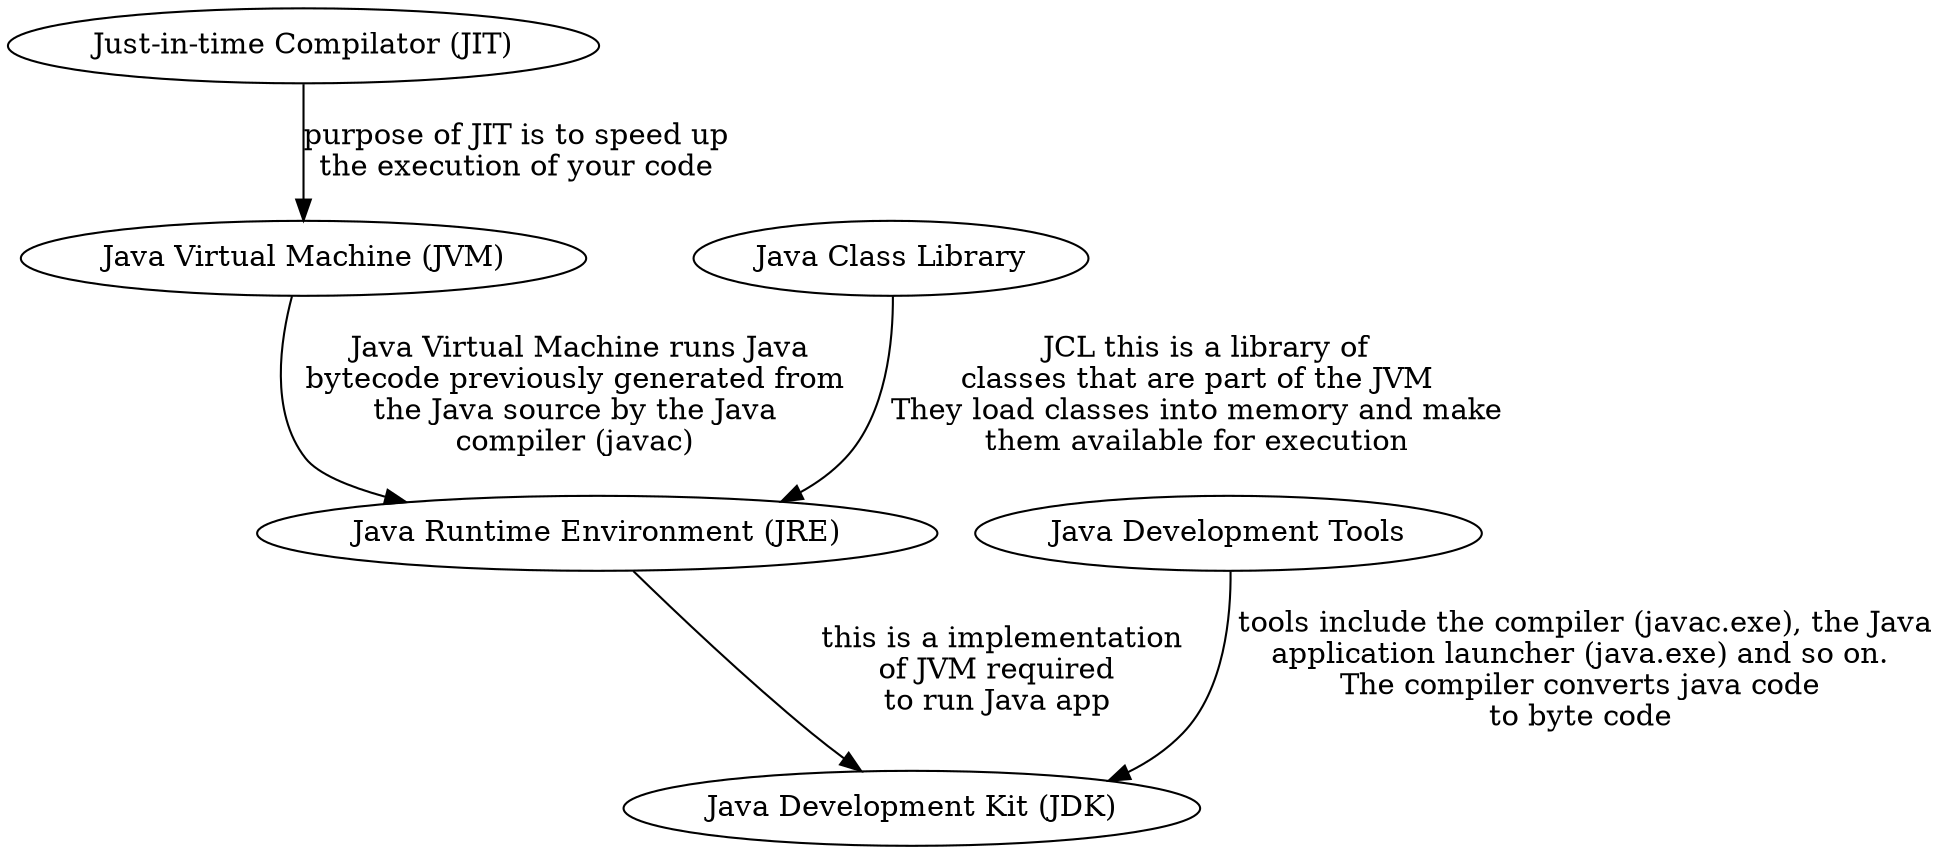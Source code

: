 digraph JavaPlatformArchitecture {
JDK [label = "Java Development Kit (JDK)"]
JRE [label = "Java Runtime Environment (JRE)"]
JVM [label = "Java Virtual Machine (JVM)"]
JCL [label = "Java Class Library"]
JDT [label = "Java Development Tools"]
JIT [label = "Just-in-time Compilator (JIT)"]
    
JVM -> JRE [label = " Java Virtual Machine runs Java\nbytecode previously generated from\nthe Java source by the Java\ncompiler (javac)"];
JRE -> JDK [label = " this is a implementation\nof JVM required\nto run Java app"];
JDT -> JDK [label = " tools include the compiler (javac.exe), the Java\napplication launcher (java.exe) and so on.\nThe compiler converts java code\nto byte code"]
JIT -> JVM [label = "purpose of JIT is to speed up\nthe execution of your code"];
JCL -> JRE [label = "  JCL this is a library of\nclasses that are part of the JVM\nThey load classes into memory and make\nthem available for execution"];
}